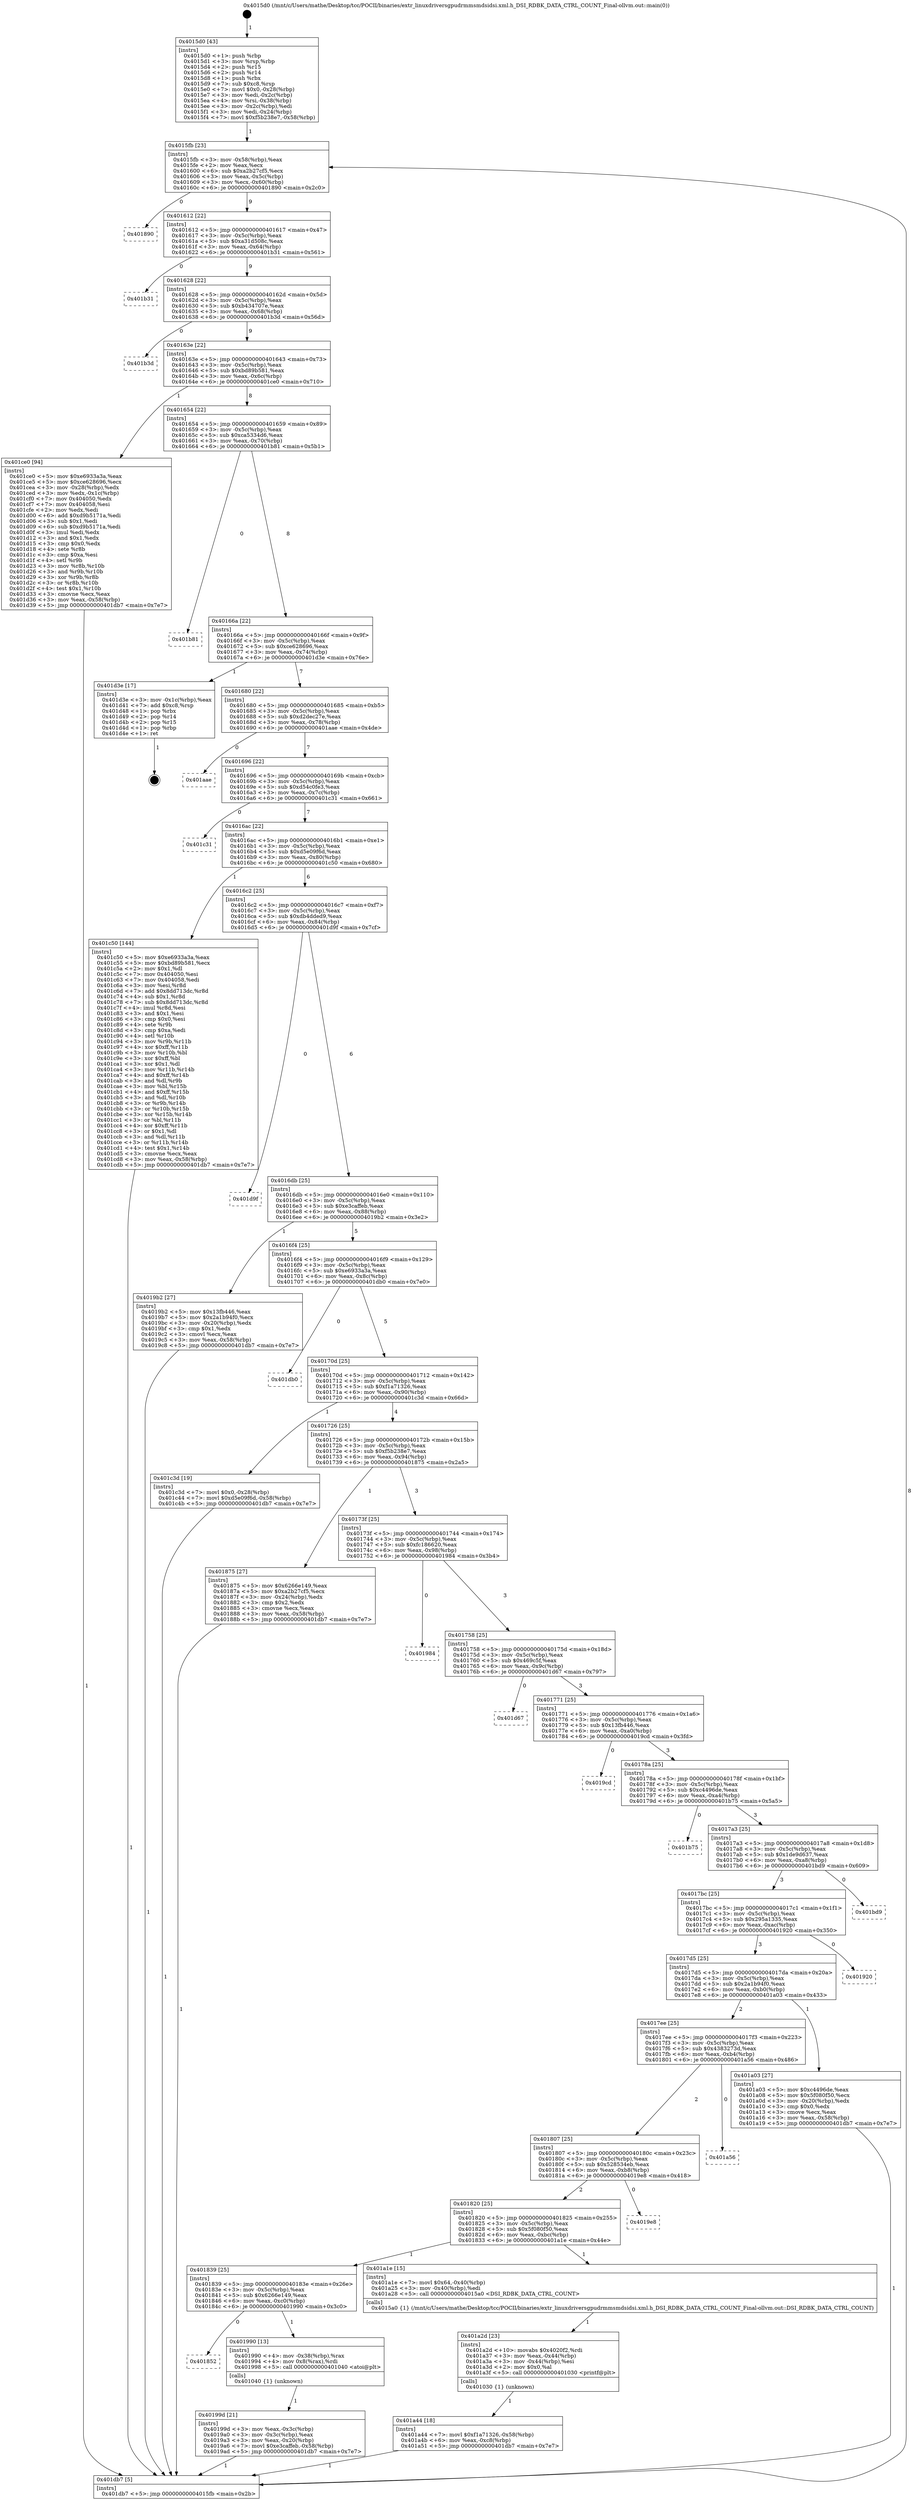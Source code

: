 digraph "0x4015d0" {
  label = "0x4015d0 (/mnt/c/Users/mathe/Desktop/tcc/POCII/binaries/extr_linuxdriversgpudrmmsmdsidsi.xml.h_DSI_RDBK_DATA_CTRL_COUNT_Final-ollvm.out::main(0))"
  labelloc = "t"
  node[shape=record]

  Entry [label="",width=0.3,height=0.3,shape=circle,fillcolor=black,style=filled]
  "0x4015fb" [label="{
     0x4015fb [23]\l
     | [instrs]\l
     &nbsp;&nbsp;0x4015fb \<+3\>: mov -0x58(%rbp),%eax\l
     &nbsp;&nbsp;0x4015fe \<+2\>: mov %eax,%ecx\l
     &nbsp;&nbsp;0x401600 \<+6\>: sub $0xa2b27cf5,%ecx\l
     &nbsp;&nbsp;0x401606 \<+3\>: mov %eax,-0x5c(%rbp)\l
     &nbsp;&nbsp;0x401609 \<+3\>: mov %ecx,-0x60(%rbp)\l
     &nbsp;&nbsp;0x40160c \<+6\>: je 0000000000401890 \<main+0x2c0\>\l
  }"]
  "0x401890" [label="{
     0x401890\l
  }", style=dashed]
  "0x401612" [label="{
     0x401612 [22]\l
     | [instrs]\l
     &nbsp;&nbsp;0x401612 \<+5\>: jmp 0000000000401617 \<main+0x47\>\l
     &nbsp;&nbsp;0x401617 \<+3\>: mov -0x5c(%rbp),%eax\l
     &nbsp;&nbsp;0x40161a \<+5\>: sub $0xa31d508c,%eax\l
     &nbsp;&nbsp;0x40161f \<+3\>: mov %eax,-0x64(%rbp)\l
     &nbsp;&nbsp;0x401622 \<+6\>: je 0000000000401b31 \<main+0x561\>\l
  }"]
  Exit [label="",width=0.3,height=0.3,shape=circle,fillcolor=black,style=filled,peripheries=2]
  "0x401b31" [label="{
     0x401b31\l
  }", style=dashed]
  "0x401628" [label="{
     0x401628 [22]\l
     | [instrs]\l
     &nbsp;&nbsp;0x401628 \<+5\>: jmp 000000000040162d \<main+0x5d\>\l
     &nbsp;&nbsp;0x40162d \<+3\>: mov -0x5c(%rbp),%eax\l
     &nbsp;&nbsp;0x401630 \<+5\>: sub $0xb434707e,%eax\l
     &nbsp;&nbsp;0x401635 \<+3\>: mov %eax,-0x68(%rbp)\l
     &nbsp;&nbsp;0x401638 \<+6\>: je 0000000000401b3d \<main+0x56d\>\l
  }"]
  "0x401a44" [label="{
     0x401a44 [18]\l
     | [instrs]\l
     &nbsp;&nbsp;0x401a44 \<+7\>: movl $0xf1a71326,-0x58(%rbp)\l
     &nbsp;&nbsp;0x401a4b \<+6\>: mov %eax,-0xc8(%rbp)\l
     &nbsp;&nbsp;0x401a51 \<+5\>: jmp 0000000000401db7 \<main+0x7e7\>\l
  }"]
  "0x401b3d" [label="{
     0x401b3d\l
  }", style=dashed]
  "0x40163e" [label="{
     0x40163e [22]\l
     | [instrs]\l
     &nbsp;&nbsp;0x40163e \<+5\>: jmp 0000000000401643 \<main+0x73\>\l
     &nbsp;&nbsp;0x401643 \<+3\>: mov -0x5c(%rbp),%eax\l
     &nbsp;&nbsp;0x401646 \<+5\>: sub $0xbd89b581,%eax\l
     &nbsp;&nbsp;0x40164b \<+3\>: mov %eax,-0x6c(%rbp)\l
     &nbsp;&nbsp;0x40164e \<+6\>: je 0000000000401ce0 \<main+0x710\>\l
  }"]
  "0x401a2d" [label="{
     0x401a2d [23]\l
     | [instrs]\l
     &nbsp;&nbsp;0x401a2d \<+10\>: movabs $0x4020f2,%rdi\l
     &nbsp;&nbsp;0x401a37 \<+3\>: mov %eax,-0x44(%rbp)\l
     &nbsp;&nbsp;0x401a3a \<+3\>: mov -0x44(%rbp),%esi\l
     &nbsp;&nbsp;0x401a3d \<+2\>: mov $0x0,%al\l
     &nbsp;&nbsp;0x401a3f \<+5\>: call 0000000000401030 \<printf@plt\>\l
     | [calls]\l
     &nbsp;&nbsp;0x401030 \{1\} (unknown)\l
  }"]
  "0x401ce0" [label="{
     0x401ce0 [94]\l
     | [instrs]\l
     &nbsp;&nbsp;0x401ce0 \<+5\>: mov $0xe6933a3a,%eax\l
     &nbsp;&nbsp;0x401ce5 \<+5\>: mov $0xce628696,%ecx\l
     &nbsp;&nbsp;0x401cea \<+3\>: mov -0x28(%rbp),%edx\l
     &nbsp;&nbsp;0x401ced \<+3\>: mov %edx,-0x1c(%rbp)\l
     &nbsp;&nbsp;0x401cf0 \<+7\>: mov 0x404050,%edx\l
     &nbsp;&nbsp;0x401cf7 \<+7\>: mov 0x404058,%esi\l
     &nbsp;&nbsp;0x401cfe \<+2\>: mov %edx,%edi\l
     &nbsp;&nbsp;0x401d00 \<+6\>: add $0xd9b5171a,%edi\l
     &nbsp;&nbsp;0x401d06 \<+3\>: sub $0x1,%edi\l
     &nbsp;&nbsp;0x401d09 \<+6\>: sub $0xd9b5171a,%edi\l
     &nbsp;&nbsp;0x401d0f \<+3\>: imul %edi,%edx\l
     &nbsp;&nbsp;0x401d12 \<+3\>: and $0x1,%edx\l
     &nbsp;&nbsp;0x401d15 \<+3\>: cmp $0x0,%edx\l
     &nbsp;&nbsp;0x401d18 \<+4\>: sete %r8b\l
     &nbsp;&nbsp;0x401d1c \<+3\>: cmp $0xa,%esi\l
     &nbsp;&nbsp;0x401d1f \<+4\>: setl %r9b\l
     &nbsp;&nbsp;0x401d23 \<+3\>: mov %r8b,%r10b\l
     &nbsp;&nbsp;0x401d26 \<+3\>: and %r9b,%r10b\l
     &nbsp;&nbsp;0x401d29 \<+3\>: xor %r9b,%r8b\l
     &nbsp;&nbsp;0x401d2c \<+3\>: or %r8b,%r10b\l
     &nbsp;&nbsp;0x401d2f \<+4\>: test $0x1,%r10b\l
     &nbsp;&nbsp;0x401d33 \<+3\>: cmovne %ecx,%eax\l
     &nbsp;&nbsp;0x401d36 \<+3\>: mov %eax,-0x58(%rbp)\l
     &nbsp;&nbsp;0x401d39 \<+5\>: jmp 0000000000401db7 \<main+0x7e7\>\l
  }"]
  "0x401654" [label="{
     0x401654 [22]\l
     | [instrs]\l
     &nbsp;&nbsp;0x401654 \<+5\>: jmp 0000000000401659 \<main+0x89\>\l
     &nbsp;&nbsp;0x401659 \<+3\>: mov -0x5c(%rbp),%eax\l
     &nbsp;&nbsp;0x40165c \<+5\>: sub $0xca5334d6,%eax\l
     &nbsp;&nbsp;0x401661 \<+3\>: mov %eax,-0x70(%rbp)\l
     &nbsp;&nbsp;0x401664 \<+6\>: je 0000000000401b81 \<main+0x5b1\>\l
  }"]
  "0x40199d" [label="{
     0x40199d [21]\l
     | [instrs]\l
     &nbsp;&nbsp;0x40199d \<+3\>: mov %eax,-0x3c(%rbp)\l
     &nbsp;&nbsp;0x4019a0 \<+3\>: mov -0x3c(%rbp),%eax\l
     &nbsp;&nbsp;0x4019a3 \<+3\>: mov %eax,-0x20(%rbp)\l
     &nbsp;&nbsp;0x4019a6 \<+7\>: movl $0xe3caffeb,-0x58(%rbp)\l
     &nbsp;&nbsp;0x4019ad \<+5\>: jmp 0000000000401db7 \<main+0x7e7\>\l
  }"]
  "0x401b81" [label="{
     0x401b81\l
  }", style=dashed]
  "0x40166a" [label="{
     0x40166a [22]\l
     | [instrs]\l
     &nbsp;&nbsp;0x40166a \<+5\>: jmp 000000000040166f \<main+0x9f\>\l
     &nbsp;&nbsp;0x40166f \<+3\>: mov -0x5c(%rbp),%eax\l
     &nbsp;&nbsp;0x401672 \<+5\>: sub $0xce628696,%eax\l
     &nbsp;&nbsp;0x401677 \<+3\>: mov %eax,-0x74(%rbp)\l
     &nbsp;&nbsp;0x40167a \<+6\>: je 0000000000401d3e \<main+0x76e\>\l
  }"]
  "0x401852" [label="{
     0x401852\l
  }", style=dashed]
  "0x401d3e" [label="{
     0x401d3e [17]\l
     | [instrs]\l
     &nbsp;&nbsp;0x401d3e \<+3\>: mov -0x1c(%rbp),%eax\l
     &nbsp;&nbsp;0x401d41 \<+7\>: add $0xc8,%rsp\l
     &nbsp;&nbsp;0x401d48 \<+1\>: pop %rbx\l
     &nbsp;&nbsp;0x401d49 \<+2\>: pop %r14\l
     &nbsp;&nbsp;0x401d4b \<+2\>: pop %r15\l
     &nbsp;&nbsp;0x401d4d \<+1\>: pop %rbp\l
     &nbsp;&nbsp;0x401d4e \<+1\>: ret\l
  }"]
  "0x401680" [label="{
     0x401680 [22]\l
     | [instrs]\l
     &nbsp;&nbsp;0x401680 \<+5\>: jmp 0000000000401685 \<main+0xb5\>\l
     &nbsp;&nbsp;0x401685 \<+3\>: mov -0x5c(%rbp),%eax\l
     &nbsp;&nbsp;0x401688 \<+5\>: sub $0xd2dec27e,%eax\l
     &nbsp;&nbsp;0x40168d \<+3\>: mov %eax,-0x78(%rbp)\l
     &nbsp;&nbsp;0x401690 \<+6\>: je 0000000000401aae \<main+0x4de\>\l
  }"]
  "0x401990" [label="{
     0x401990 [13]\l
     | [instrs]\l
     &nbsp;&nbsp;0x401990 \<+4\>: mov -0x38(%rbp),%rax\l
     &nbsp;&nbsp;0x401994 \<+4\>: mov 0x8(%rax),%rdi\l
     &nbsp;&nbsp;0x401998 \<+5\>: call 0000000000401040 \<atoi@plt\>\l
     | [calls]\l
     &nbsp;&nbsp;0x401040 \{1\} (unknown)\l
  }"]
  "0x401aae" [label="{
     0x401aae\l
  }", style=dashed]
  "0x401696" [label="{
     0x401696 [22]\l
     | [instrs]\l
     &nbsp;&nbsp;0x401696 \<+5\>: jmp 000000000040169b \<main+0xcb\>\l
     &nbsp;&nbsp;0x40169b \<+3\>: mov -0x5c(%rbp),%eax\l
     &nbsp;&nbsp;0x40169e \<+5\>: sub $0xd54c0fe3,%eax\l
     &nbsp;&nbsp;0x4016a3 \<+3\>: mov %eax,-0x7c(%rbp)\l
     &nbsp;&nbsp;0x4016a6 \<+6\>: je 0000000000401c31 \<main+0x661\>\l
  }"]
  "0x401839" [label="{
     0x401839 [25]\l
     | [instrs]\l
     &nbsp;&nbsp;0x401839 \<+5\>: jmp 000000000040183e \<main+0x26e\>\l
     &nbsp;&nbsp;0x40183e \<+3\>: mov -0x5c(%rbp),%eax\l
     &nbsp;&nbsp;0x401841 \<+5\>: sub $0x6266e149,%eax\l
     &nbsp;&nbsp;0x401846 \<+6\>: mov %eax,-0xc0(%rbp)\l
     &nbsp;&nbsp;0x40184c \<+6\>: je 0000000000401990 \<main+0x3c0\>\l
  }"]
  "0x401c31" [label="{
     0x401c31\l
  }", style=dashed]
  "0x4016ac" [label="{
     0x4016ac [22]\l
     | [instrs]\l
     &nbsp;&nbsp;0x4016ac \<+5\>: jmp 00000000004016b1 \<main+0xe1\>\l
     &nbsp;&nbsp;0x4016b1 \<+3\>: mov -0x5c(%rbp),%eax\l
     &nbsp;&nbsp;0x4016b4 \<+5\>: sub $0xd5e09f6d,%eax\l
     &nbsp;&nbsp;0x4016b9 \<+3\>: mov %eax,-0x80(%rbp)\l
     &nbsp;&nbsp;0x4016bc \<+6\>: je 0000000000401c50 \<main+0x680\>\l
  }"]
  "0x401a1e" [label="{
     0x401a1e [15]\l
     | [instrs]\l
     &nbsp;&nbsp;0x401a1e \<+7\>: movl $0x64,-0x40(%rbp)\l
     &nbsp;&nbsp;0x401a25 \<+3\>: mov -0x40(%rbp),%edi\l
     &nbsp;&nbsp;0x401a28 \<+5\>: call 00000000004015a0 \<DSI_RDBK_DATA_CTRL_COUNT\>\l
     | [calls]\l
     &nbsp;&nbsp;0x4015a0 \{1\} (/mnt/c/Users/mathe/Desktop/tcc/POCII/binaries/extr_linuxdriversgpudrmmsmdsidsi.xml.h_DSI_RDBK_DATA_CTRL_COUNT_Final-ollvm.out::DSI_RDBK_DATA_CTRL_COUNT)\l
  }"]
  "0x401c50" [label="{
     0x401c50 [144]\l
     | [instrs]\l
     &nbsp;&nbsp;0x401c50 \<+5\>: mov $0xe6933a3a,%eax\l
     &nbsp;&nbsp;0x401c55 \<+5\>: mov $0xbd89b581,%ecx\l
     &nbsp;&nbsp;0x401c5a \<+2\>: mov $0x1,%dl\l
     &nbsp;&nbsp;0x401c5c \<+7\>: mov 0x404050,%esi\l
     &nbsp;&nbsp;0x401c63 \<+7\>: mov 0x404058,%edi\l
     &nbsp;&nbsp;0x401c6a \<+3\>: mov %esi,%r8d\l
     &nbsp;&nbsp;0x401c6d \<+7\>: add $0x8dd713dc,%r8d\l
     &nbsp;&nbsp;0x401c74 \<+4\>: sub $0x1,%r8d\l
     &nbsp;&nbsp;0x401c78 \<+7\>: sub $0x8dd713dc,%r8d\l
     &nbsp;&nbsp;0x401c7f \<+4\>: imul %r8d,%esi\l
     &nbsp;&nbsp;0x401c83 \<+3\>: and $0x1,%esi\l
     &nbsp;&nbsp;0x401c86 \<+3\>: cmp $0x0,%esi\l
     &nbsp;&nbsp;0x401c89 \<+4\>: sete %r9b\l
     &nbsp;&nbsp;0x401c8d \<+3\>: cmp $0xa,%edi\l
     &nbsp;&nbsp;0x401c90 \<+4\>: setl %r10b\l
     &nbsp;&nbsp;0x401c94 \<+3\>: mov %r9b,%r11b\l
     &nbsp;&nbsp;0x401c97 \<+4\>: xor $0xff,%r11b\l
     &nbsp;&nbsp;0x401c9b \<+3\>: mov %r10b,%bl\l
     &nbsp;&nbsp;0x401c9e \<+3\>: xor $0xff,%bl\l
     &nbsp;&nbsp;0x401ca1 \<+3\>: xor $0x1,%dl\l
     &nbsp;&nbsp;0x401ca4 \<+3\>: mov %r11b,%r14b\l
     &nbsp;&nbsp;0x401ca7 \<+4\>: and $0xff,%r14b\l
     &nbsp;&nbsp;0x401cab \<+3\>: and %dl,%r9b\l
     &nbsp;&nbsp;0x401cae \<+3\>: mov %bl,%r15b\l
     &nbsp;&nbsp;0x401cb1 \<+4\>: and $0xff,%r15b\l
     &nbsp;&nbsp;0x401cb5 \<+3\>: and %dl,%r10b\l
     &nbsp;&nbsp;0x401cb8 \<+3\>: or %r9b,%r14b\l
     &nbsp;&nbsp;0x401cbb \<+3\>: or %r10b,%r15b\l
     &nbsp;&nbsp;0x401cbe \<+3\>: xor %r15b,%r14b\l
     &nbsp;&nbsp;0x401cc1 \<+3\>: or %bl,%r11b\l
     &nbsp;&nbsp;0x401cc4 \<+4\>: xor $0xff,%r11b\l
     &nbsp;&nbsp;0x401cc8 \<+3\>: or $0x1,%dl\l
     &nbsp;&nbsp;0x401ccb \<+3\>: and %dl,%r11b\l
     &nbsp;&nbsp;0x401cce \<+3\>: or %r11b,%r14b\l
     &nbsp;&nbsp;0x401cd1 \<+4\>: test $0x1,%r14b\l
     &nbsp;&nbsp;0x401cd5 \<+3\>: cmovne %ecx,%eax\l
     &nbsp;&nbsp;0x401cd8 \<+3\>: mov %eax,-0x58(%rbp)\l
     &nbsp;&nbsp;0x401cdb \<+5\>: jmp 0000000000401db7 \<main+0x7e7\>\l
  }"]
  "0x4016c2" [label="{
     0x4016c2 [25]\l
     | [instrs]\l
     &nbsp;&nbsp;0x4016c2 \<+5\>: jmp 00000000004016c7 \<main+0xf7\>\l
     &nbsp;&nbsp;0x4016c7 \<+3\>: mov -0x5c(%rbp),%eax\l
     &nbsp;&nbsp;0x4016ca \<+5\>: sub $0xdb4dded9,%eax\l
     &nbsp;&nbsp;0x4016cf \<+6\>: mov %eax,-0x84(%rbp)\l
     &nbsp;&nbsp;0x4016d5 \<+6\>: je 0000000000401d9f \<main+0x7cf\>\l
  }"]
  "0x401820" [label="{
     0x401820 [25]\l
     | [instrs]\l
     &nbsp;&nbsp;0x401820 \<+5\>: jmp 0000000000401825 \<main+0x255\>\l
     &nbsp;&nbsp;0x401825 \<+3\>: mov -0x5c(%rbp),%eax\l
     &nbsp;&nbsp;0x401828 \<+5\>: sub $0x5f080f50,%eax\l
     &nbsp;&nbsp;0x40182d \<+6\>: mov %eax,-0xbc(%rbp)\l
     &nbsp;&nbsp;0x401833 \<+6\>: je 0000000000401a1e \<main+0x44e\>\l
  }"]
  "0x401d9f" [label="{
     0x401d9f\l
  }", style=dashed]
  "0x4016db" [label="{
     0x4016db [25]\l
     | [instrs]\l
     &nbsp;&nbsp;0x4016db \<+5\>: jmp 00000000004016e0 \<main+0x110\>\l
     &nbsp;&nbsp;0x4016e0 \<+3\>: mov -0x5c(%rbp),%eax\l
     &nbsp;&nbsp;0x4016e3 \<+5\>: sub $0xe3caffeb,%eax\l
     &nbsp;&nbsp;0x4016e8 \<+6\>: mov %eax,-0x88(%rbp)\l
     &nbsp;&nbsp;0x4016ee \<+6\>: je 00000000004019b2 \<main+0x3e2\>\l
  }"]
  "0x4019e8" [label="{
     0x4019e8\l
  }", style=dashed]
  "0x4019b2" [label="{
     0x4019b2 [27]\l
     | [instrs]\l
     &nbsp;&nbsp;0x4019b2 \<+5\>: mov $0x13fb446,%eax\l
     &nbsp;&nbsp;0x4019b7 \<+5\>: mov $0x2a1b94f0,%ecx\l
     &nbsp;&nbsp;0x4019bc \<+3\>: mov -0x20(%rbp),%edx\l
     &nbsp;&nbsp;0x4019bf \<+3\>: cmp $0x1,%edx\l
     &nbsp;&nbsp;0x4019c2 \<+3\>: cmovl %ecx,%eax\l
     &nbsp;&nbsp;0x4019c5 \<+3\>: mov %eax,-0x58(%rbp)\l
     &nbsp;&nbsp;0x4019c8 \<+5\>: jmp 0000000000401db7 \<main+0x7e7\>\l
  }"]
  "0x4016f4" [label="{
     0x4016f4 [25]\l
     | [instrs]\l
     &nbsp;&nbsp;0x4016f4 \<+5\>: jmp 00000000004016f9 \<main+0x129\>\l
     &nbsp;&nbsp;0x4016f9 \<+3\>: mov -0x5c(%rbp),%eax\l
     &nbsp;&nbsp;0x4016fc \<+5\>: sub $0xe6933a3a,%eax\l
     &nbsp;&nbsp;0x401701 \<+6\>: mov %eax,-0x8c(%rbp)\l
     &nbsp;&nbsp;0x401707 \<+6\>: je 0000000000401db0 \<main+0x7e0\>\l
  }"]
  "0x401807" [label="{
     0x401807 [25]\l
     | [instrs]\l
     &nbsp;&nbsp;0x401807 \<+5\>: jmp 000000000040180c \<main+0x23c\>\l
     &nbsp;&nbsp;0x40180c \<+3\>: mov -0x5c(%rbp),%eax\l
     &nbsp;&nbsp;0x40180f \<+5\>: sub $0x528534eb,%eax\l
     &nbsp;&nbsp;0x401814 \<+6\>: mov %eax,-0xb8(%rbp)\l
     &nbsp;&nbsp;0x40181a \<+6\>: je 00000000004019e8 \<main+0x418\>\l
  }"]
  "0x401db0" [label="{
     0x401db0\l
  }", style=dashed]
  "0x40170d" [label="{
     0x40170d [25]\l
     | [instrs]\l
     &nbsp;&nbsp;0x40170d \<+5\>: jmp 0000000000401712 \<main+0x142\>\l
     &nbsp;&nbsp;0x401712 \<+3\>: mov -0x5c(%rbp),%eax\l
     &nbsp;&nbsp;0x401715 \<+5\>: sub $0xf1a71326,%eax\l
     &nbsp;&nbsp;0x40171a \<+6\>: mov %eax,-0x90(%rbp)\l
     &nbsp;&nbsp;0x401720 \<+6\>: je 0000000000401c3d \<main+0x66d\>\l
  }"]
  "0x401a56" [label="{
     0x401a56\l
  }", style=dashed]
  "0x401c3d" [label="{
     0x401c3d [19]\l
     | [instrs]\l
     &nbsp;&nbsp;0x401c3d \<+7\>: movl $0x0,-0x28(%rbp)\l
     &nbsp;&nbsp;0x401c44 \<+7\>: movl $0xd5e09f6d,-0x58(%rbp)\l
     &nbsp;&nbsp;0x401c4b \<+5\>: jmp 0000000000401db7 \<main+0x7e7\>\l
  }"]
  "0x401726" [label="{
     0x401726 [25]\l
     | [instrs]\l
     &nbsp;&nbsp;0x401726 \<+5\>: jmp 000000000040172b \<main+0x15b\>\l
     &nbsp;&nbsp;0x40172b \<+3\>: mov -0x5c(%rbp),%eax\l
     &nbsp;&nbsp;0x40172e \<+5\>: sub $0xf5b238e7,%eax\l
     &nbsp;&nbsp;0x401733 \<+6\>: mov %eax,-0x94(%rbp)\l
     &nbsp;&nbsp;0x401739 \<+6\>: je 0000000000401875 \<main+0x2a5\>\l
  }"]
  "0x4017ee" [label="{
     0x4017ee [25]\l
     | [instrs]\l
     &nbsp;&nbsp;0x4017ee \<+5\>: jmp 00000000004017f3 \<main+0x223\>\l
     &nbsp;&nbsp;0x4017f3 \<+3\>: mov -0x5c(%rbp),%eax\l
     &nbsp;&nbsp;0x4017f6 \<+5\>: sub $0x4383273d,%eax\l
     &nbsp;&nbsp;0x4017fb \<+6\>: mov %eax,-0xb4(%rbp)\l
     &nbsp;&nbsp;0x401801 \<+6\>: je 0000000000401a56 \<main+0x486\>\l
  }"]
  "0x401875" [label="{
     0x401875 [27]\l
     | [instrs]\l
     &nbsp;&nbsp;0x401875 \<+5\>: mov $0x6266e149,%eax\l
     &nbsp;&nbsp;0x40187a \<+5\>: mov $0xa2b27cf5,%ecx\l
     &nbsp;&nbsp;0x40187f \<+3\>: mov -0x24(%rbp),%edx\l
     &nbsp;&nbsp;0x401882 \<+3\>: cmp $0x2,%edx\l
     &nbsp;&nbsp;0x401885 \<+3\>: cmovne %ecx,%eax\l
     &nbsp;&nbsp;0x401888 \<+3\>: mov %eax,-0x58(%rbp)\l
     &nbsp;&nbsp;0x40188b \<+5\>: jmp 0000000000401db7 \<main+0x7e7\>\l
  }"]
  "0x40173f" [label="{
     0x40173f [25]\l
     | [instrs]\l
     &nbsp;&nbsp;0x40173f \<+5\>: jmp 0000000000401744 \<main+0x174\>\l
     &nbsp;&nbsp;0x401744 \<+3\>: mov -0x5c(%rbp),%eax\l
     &nbsp;&nbsp;0x401747 \<+5\>: sub $0xfc186620,%eax\l
     &nbsp;&nbsp;0x40174c \<+6\>: mov %eax,-0x98(%rbp)\l
     &nbsp;&nbsp;0x401752 \<+6\>: je 0000000000401984 \<main+0x3b4\>\l
  }"]
  "0x401db7" [label="{
     0x401db7 [5]\l
     | [instrs]\l
     &nbsp;&nbsp;0x401db7 \<+5\>: jmp 00000000004015fb \<main+0x2b\>\l
  }"]
  "0x4015d0" [label="{
     0x4015d0 [43]\l
     | [instrs]\l
     &nbsp;&nbsp;0x4015d0 \<+1\>: push %rbp\l
     &nbsp;&nbsp;0x4015d1 \<+3\>: mov %rsp,%rbp\l
     &nbsp;&nbsp;0x4015d4 \<+2\>: push %r15\l
     &nbsp;&nbsp;0x4015d6 \<+2\>: push %r14\l
     &nbsp;&nbsp;0x4015d8 \<+1\>: push %rbx\l
     &nbsp;&nbsp;0x4015d9 \<+7\>: sub $0xc8,%rsp\l
     &nbsp;&nbsp;0x4015e0 \<+7\>: movl $0x0,-0x28(%rbp)\l
     &nbsp;&nbsp;0x4015e7 \<+3\>: mov %edi,-0x2c(%rbp)\l
     &nbsp;&nbsp;0x4015ea \<+4\>: mov %rsi,-0x38(%rbp)\l
     &nbsp;&nbsp;0x4015ee \<+3\>: mov -0x2c(%rbp),%edi\l
     &nbsp;&nbsp;0x4015f1 \<+3\>: mov %edi,-0x24(%rbp)\l
     &nbsp;&nbsp;0x4015f4 \<+7\>: movl $0xf5b238e7,-0x58(%rbp)\l
  }"]
  "0x401a03" [label="{
     0x401a03 [27]\l
     | [instrs]\l
     &nbsp;&nbsp;0x401a03 \<+5\>: mov $0xc4496de,%eax\l
     &nbsp;&nbsp;0x401a08 \<+5\>: mov $0x5f080f50,%ecx\l
     &nbsp;&nbsp;0x401a0d \<+3\>: mov -0x20(%rbp),%edx\l
     &nbsp;&nbsp;0x401a10 \<+3\>: cmp $0x0,%edx\l
     &nbsp;&nbsp;0x401a13 \<+3\>: cmove %ecx,%eax\l
     &nbsp;&nbsp;0x401a16 \<+3\>: mov %eax,-0x58(%rbp)\l
     &nbsp;&nbsp;0x401a19 \<+5\>: jmp 0000000000401db7 \<main+0x7e7\>\l
  }"]
  "0x401984" [label="{
     0x401984\l
  }", style=dashed]
  "0x401758" [label="{
     0x401758 [25]\l
     | [instrs]\l
     &nbsp;&nbsp;0x401758 \<+5\>: jmp 000000000040175d \<main+0x18d\>\l
     &nbsp;&nbsp;0x40175d \<+3\>: mov -0x5c(%rbp),%eax\l
     &nbsp;&nbsp;0x401760 \<+5\>: sub $0x469c5f,%eax\l
     &nbsp;&nbsp;0x401765 \<+6\>: mov %eax,-0x9c(%rbp)\l
     &nbsp;&nbsp;0x40176b \<+6\>: je 0000000000401d67 \<main+0x797\>\l
  }"]
  "0x4017d5" [label="{
     0x4017d5 [25]\l
     | [instrs]\l
     &nbsp;&nbsp;0x4017d5 \<+5\>: jmp 00000000004017da \<main+0x20a\>\l
     &nbsp;&nbsp;0x4017da \<+3\>: mov -0x5c(%rbp),%eax\l
     &nbsp;&nbsp;0x4017dd \<+5\>: sub $0x2a1b94f0,%eax\l
     &nbsp;&nbsp;0x4017e2 \<+6\>: mov %eax,-0xb0(%rbp)\l
     &nbsp;&nbsp;0x4017e8 \<+6\>: je 0000000000401a03 \<main+0x433\>\l
  }"]
  "0x401d67" [label="{
     0x401d67\l
  }", style=dashed]
  "0x401771" [label="{
     0x401771 [25]\l
     | [instrs]\l
     &nbsp;&nbsp;0x401771 \<+5\>: jmp 0000000000401776 \<main+0x1a6\>\l
     &nbsp;&nbsp;0x401776 \<+3\>: mov -0x5c(%rbp),%eax\l
     &nbsp;&nbsp;0x401779 \<+5\>: sub $0x13fb446,%eax\l
     &nbsp;&nbsp;0x40177e \<+6\>: mov %eax,-0xa0(%rbp)\l
     &nbsp;&nbsp;0x401784 \<+6\>: je 00000000004019cd \<main+0x3fd\>\l
  }"]
  "0x401920" [label="{
     0x401920\l
  }", style=dashed]
  "0x4019cd" [label="{
     0x4019cd\l
  }", style=dashed]
  "0x40178a" [label="{
     0x40178a [25]\l
     | [instrs]\l
     &nbsp;&nbsp;0x40178a \<+5\>: jmp 000000000040178f \<main+0x1bf\>\l
     &nbsp;&nbsp;0x40178f \<+3\>: mov -0x5c(%rbp),%eax\l
     &nbsp;&nbsp;0x401792 \<+5\>: sub $0xc4496de,%eax\l
     &nbsp;&nbsp;0x401797 \<+6\>: mov %eax,-0xa4(%rbp)\l
     &nbsp;&nbsp;0x40179d \<+6\>: je 0000000000401b75 \<main+0x5a5\>\l
  }"]
  "0x4017bc" [label="{
     0x4017bc [25]\l
     | [instrs]\l
     &nbsp;&nbsp;0x4017bc \<+5\>: jmp 00000000004017c1 \<main+0x1f1\>\l
     &nbsp;&nbsp;0x4017c1 \<+3\>: mov -0x5c(%rbp),%eax\l
     &nbsp;&nbsp;0x4017c4 \<+5\>: sub $0x295a1335,%eax\l
     &nbsp;&nbsp;0x4017c9 \<+6\>: mov %eax,-0xac(%rbp)\l
     &nbsp;&nbsp;0x4017cf \<+6\>: je 0000000000401920 \<main+0x350\>\l
  }"]
  "0x401b75" [label="{
     0x401b75\l
  }", style=dashed]
  "0x4017a3" [label="{
     0x4017a3 [25]\l
     | [instrs]\l
     &nbsp;&nbsp;0x4017a3 \<+5\>: jmp 00000000004017a8 \<main+0x1d8\>\l
     &nbsp;&nbsp;0x4017a8 \<+3\>: mov -0x5c(%rbp),%eax\l
     &nbsp;&nbsp;0x4017ab \<+5\>: sub $0x1de9d637,%eax\l
     &nbsp;&nbsp;0x4017b0 \<+6\>: mov %eax,-0xa8(%rbp)\l
     &nbsp;&nbsp;0x4017b6 \<+6\>: je 0000000000401bd9 \<main+0x609\>\l
  }"]
  "0x401bd9" [label="{
     0x401bd9\l
  }", style=dashed]
  Entry -> "0x4015d0" [label=" 1"]
  "0x4015fb" -> "0x401890" [label=" 0"]
  "0x4015fb" -> "0x401612" [label=" 9"]
  "0x401d3e" -> Exit [label=" 1"]
  "0x401612" -> "0x401b31" [label=" 0"]
  "0x401612" -> "0x401628" [label=" 9"]
  "0x401ce0" -> "0x401db7" [label=" 1"]
  "0x401628" -> "0x401b3d" [label=" 0"]
  "0x401628" -> "0x40163e" [label=" 9"]
  "0x401c50" -> "0x401db7" [label=" 1"]
  "0x40163e" -> "0x401ce0" [label=" 1"]
  "0x40163e" -> "0x401654" [label=" 8"]
  "0x401c3d" -> "0x401db7" [label=" 1"]
  "0x401654" -> "0x401b81" [label=" 0"]
  "0x401654" -> "0x40166a" [label=" 8"]
  "0x401a44" -> "0x401db7" [label=" 1"]
  "0x40166a" -> "0x401d3e" [label=" 1"]
  "0x40166a" -> "0x401680" [label=" 7"]
  "0x401a2d" -> "0x401a44" [label=" 1"]
  "0x401680" -> "0x401aae" [label=" 0"]
  "0x401680" -> "0x401696" [label=" 7"]
  "0x401a1e" -> "0x401a2d" [label=" 1"]
  "0x401696" -> "0x401c31" [label=" 0"]
  "0x401696" -> "0x4016ac" [label=" 7"]
  "0x4019b2" -> "0x401db7" [label=" 1"]
  "0x4016ac" -> "0x401c50" [label=" 1"]
  "0x4016ac" -> "0x4016c2" [label=" 6"]
  "0x40199d" -> "0x401db7" [label=" 1"]
  "0x4016c2" -> "0x401d9f" [label=" 0"]
  "0x4016c2" -> "0x4016db" [label=" 6"]
  "0x401839" -> "0x401852" [label=" 0"]
  "0x4016db" -> "0x4019b2" [label=" 1"]
  "0x4016db" -> "0x4016f4" [label=" 5"]
  "0x401839" -> "0x401990" [label=" 1"]
  "0x4016f4" -> "0x401db0" [label=" 0"]
  "0x4016f4" -> "0x40170d" [label=" 5"]
  "0x401820" -> "0x401839" [label=" 1"]
  "0x40170d" -> "0x401c3d" [label=" 1"]
  "0x40170d" -> "0x401726" [label=" 4"]
  "0x401820" -> "0x401a1e" [label=" 1"]
  "0x401726" -> "0x401875" [label=" 1"]
  "0x401726" -> "0x40173f" [label=" 3"]
  "0x401875" -> "0x401db7" [label=" 1"]
  "0x4015d0" -> "0x4015fb" [label=" 1"]
  "0x401db7" -> "0x4015fb" [label=" 8"]
  "0x401807" -> "0x401820" [label=" 2"]
  "0x40173f" -> "0x401984" [label=" 0"]
  "0x40173f" -> "0x401758" [label=" 3"]
  "0x401807" -> "0x4019e8" [label=" 0"]
  "0x401758" -> "0x401d67" [label=" 0"]
  "0x401758" -> "0x401771" [label=" 3"]
  "0x4017ee" -> "0x401807" [label=" 2"]
  "0x401771" -> "0x4019cd" [label=" 0"]
  "0x401771" -> "0x40178a" [label=" 3"]
  "0x4017ee" -> "0x401a56" [label=" 0"]
  "0x40178a" -> "0x401b75" [label=" 0"]
  "0x40178a" -> "0x4017a3" [label=" 3"]
  "0x4017d5" -> "0x4017ee" [label=" 2"]
  "0x4017a3" -> "0x401bd9" [label=" 0"]
  "0x4017a3" -> "0x4017bc" [label=" 3"]
  "0x401990" -> "0x40199d" [label=" 1"]
  "0x4017bc" -> "0x401920" [label=" 0"]
  "0x4017bc" -> "0x4017d5" [label=" 3"]
  "0x401a03" -> "0x401db7" [label=" 1"]
  "0x4017d5" -> "0x401a03" [label=" 1"]
}
